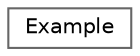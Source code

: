 digraph "Graphical Class Hierarchy"
{
 // INTERACTIVE_SVG=YES
 // LATEX_PDF_SIZE
  bgcolor="transparent";
  edge [fontname=Helvetica,fontsize=10,labelfontname=Helvetica,labelfontsize=10];
  node [fontname=Helvetica,fontsize=10,shape=box,height=0.2,width=0.4];
  rankdir="LR";
  Node0 [label="Example",height=0.2,width=0.4,color="grey40", fillcolor="white", style="filled",URL="$df/de9/struct_example.html",tooltip="Data associated with an example."];
}
